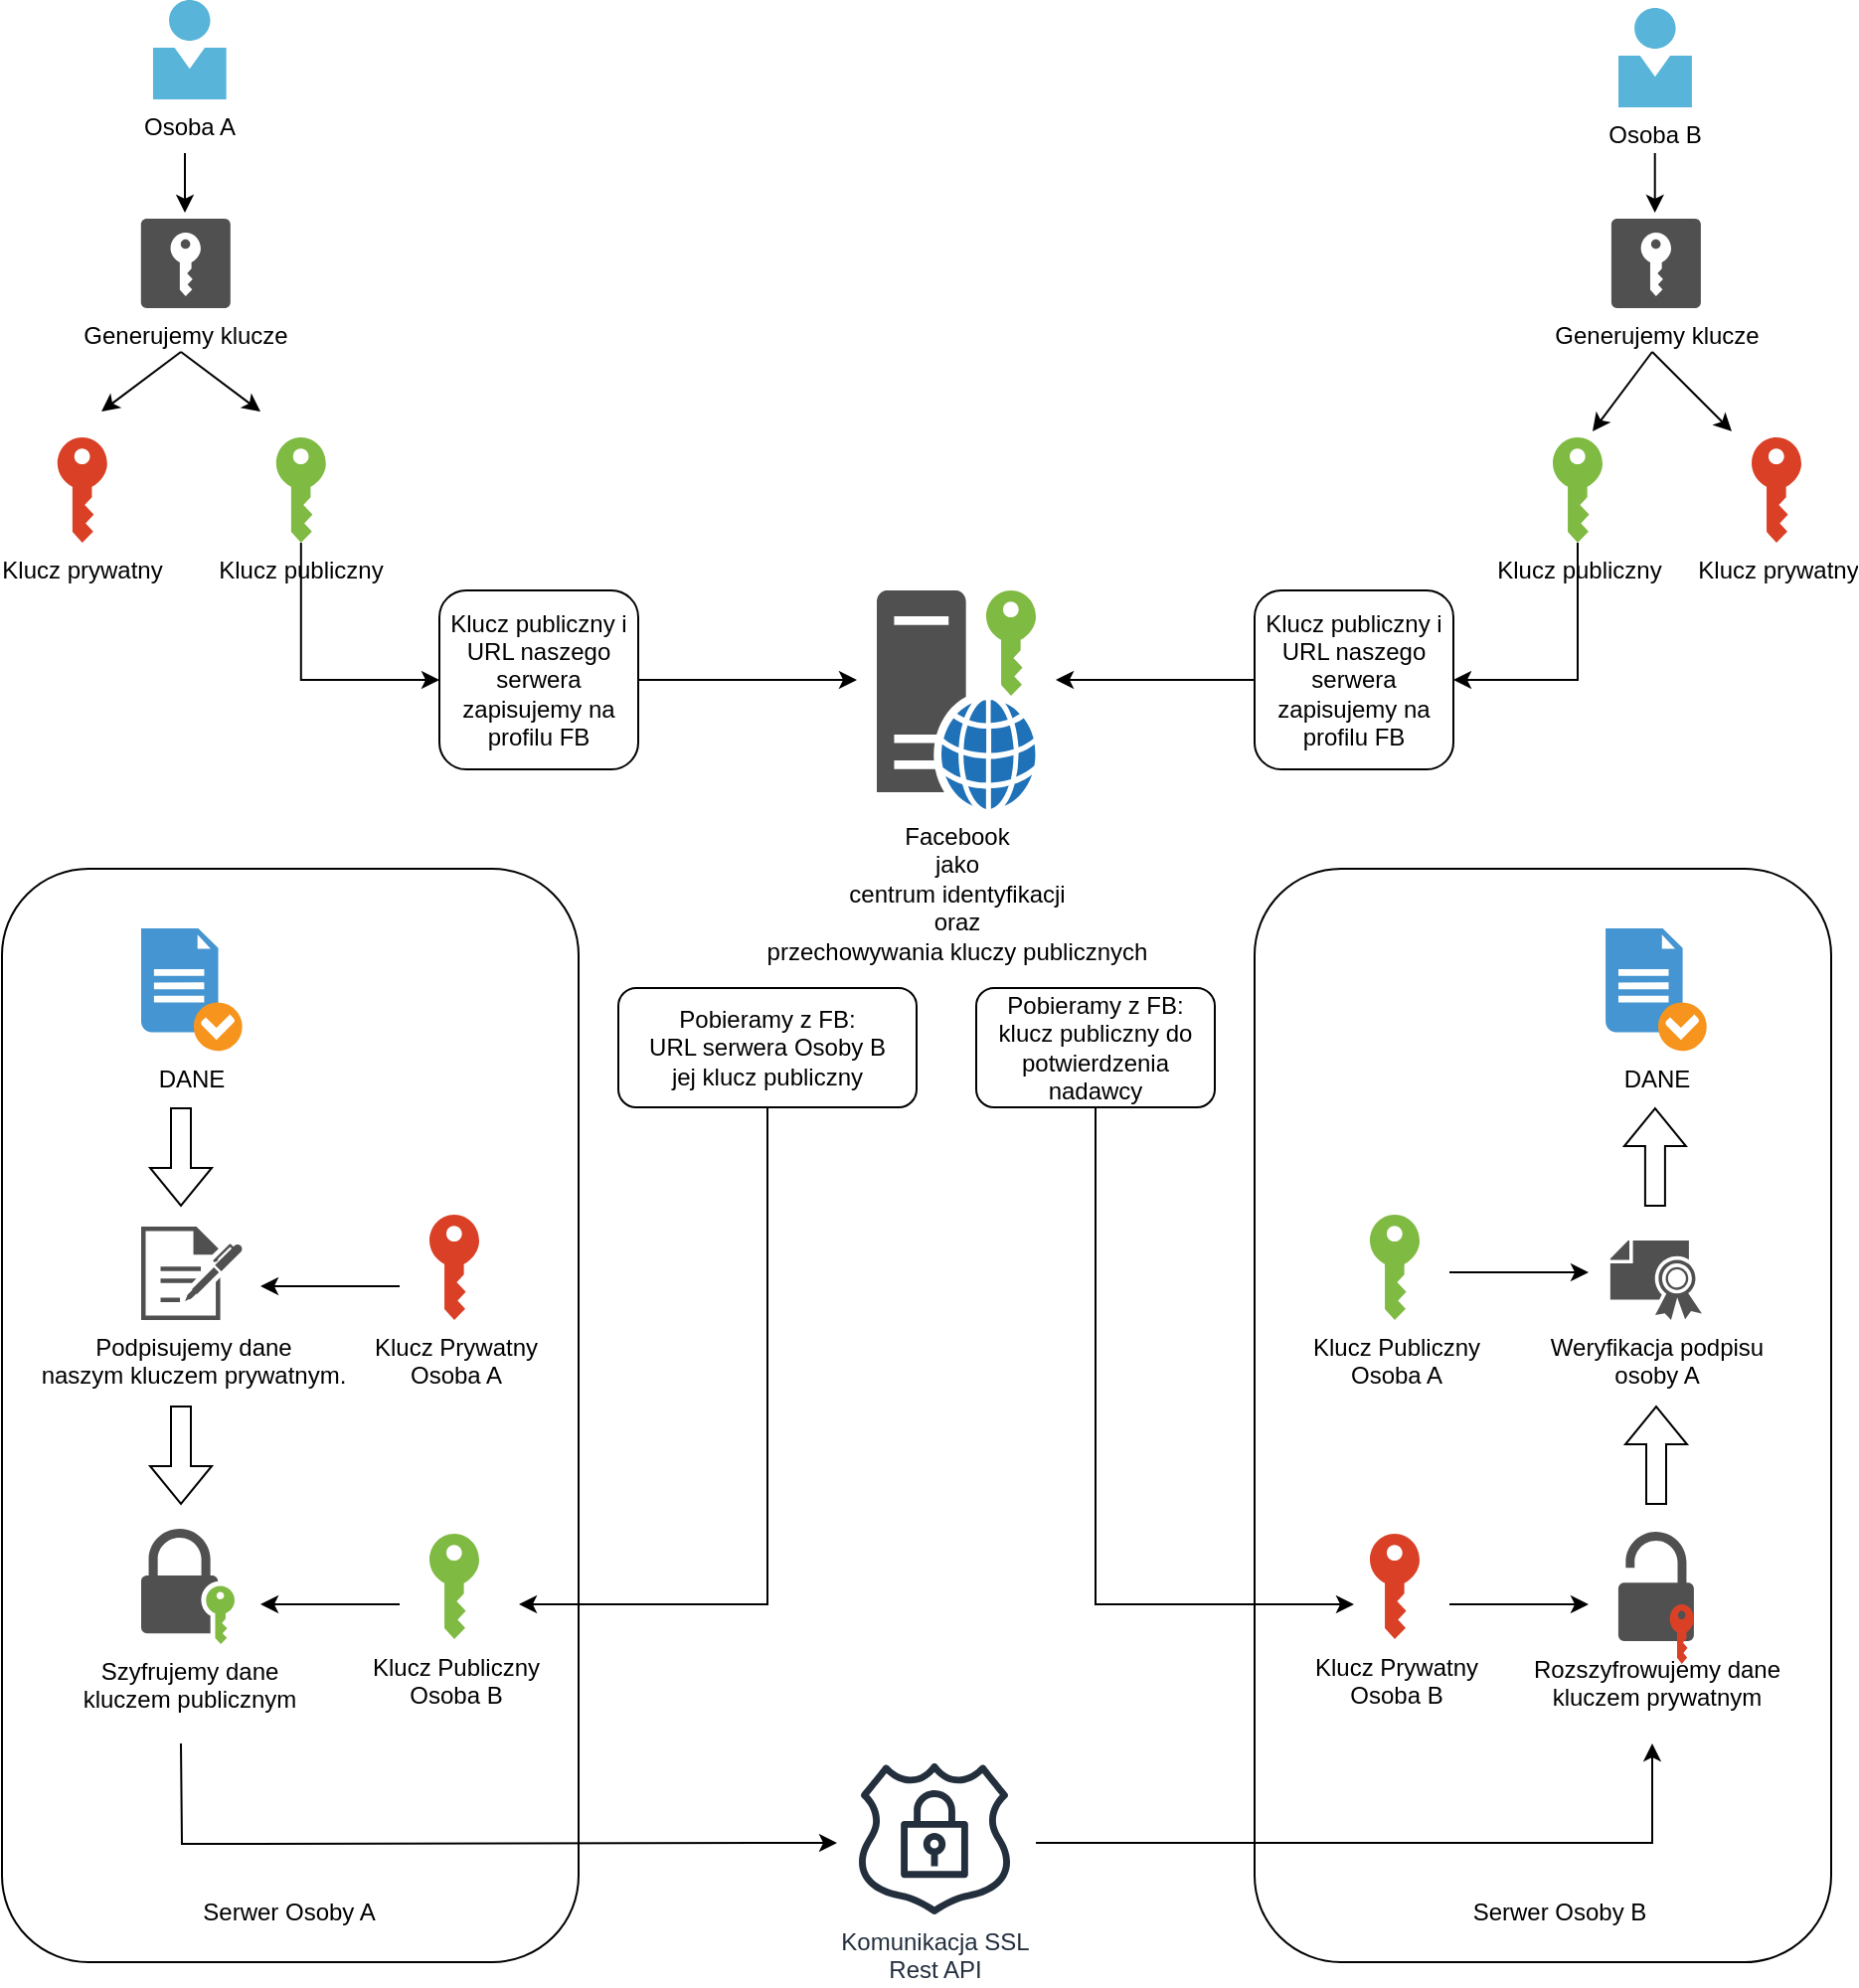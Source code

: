 <mxfile version="18.0.1" type="device"><diagram id="f4PupN4gZohqF-N0oqea" name="Strona-1"><mxGraphModel dx="2128" dy="2074" grid="1" gridSize="10" guides="1" tooltips="1" connect="1" arrows="1" fold="1" page="1" pageScale="1" pageWidth="827" pageHeight="1169" math="0" shadow="0"><root><mxCell id="0"/><mxCell id="1" parent="0"/><mxCell id="dY_87ABiJVWSjH-NJrdd-66" value="" style="rounded=1;whiteSpace=wrap;html=1;" vertex="1" parent="1"><mxGeometry x="600" y="160" width="290" height="550" as="geometry"/></mxCell><mxCell id="dY_87ABiJVWSjH-NJrdd-65" value="" style="rounded=1;whiteSpace=wrap;html=1;" vertex="1" parent="1"><mxGeometry x="-30" y="160" width="290" height="550" as="geometry"/></mxCell><mxCell id="dY_87ABiJVWSjH-NJrdd-2" value="Klucz Prywatny&lt;br&gt;Osoba A" style="sketch=0;pointerEvents=1;shadow=0;dashed=0;html=1;strokeColor=none;labelPosition=center;verticalLabelPosition=bottom;verticalAlign=top;outlineConnect=0;align=center;shape=mxgraph.office.security.key_permissions;fillColor=#DA4026;" vertex="1" parent="1"><mxGeometry x="185" y="334" width="25" height="53" as="geometry"/></mxCell><mxCell id="dY_87ABiJVWSjH-NJrdd-3" value="Klucz Prywatny&lt;br&gt;Osoba B" style="sketch=0;pointerEvents=1;shadow=0;dashed=0;html=1;strokeColor=none;labelPosition=center;verticalLabelPosition=bottom;verticalAlign=top;outlineConnect=0;align=center;shape=mxgraph.office.security.key_permissions;fillColor=#DA4026;" vertex="1" parent="1"><mxGeometry x="658" y="494.5" width="25" height="53" as="geometry"/></mxCell><mxCell id="dY_87ABiJVWSjH-NJrdd-6" value="Klucz Publiczny&lt;br&gt;Osoba B" style="sketch=0;pointerEvents=1;shadow=0;dashed=0;html=1;strokeColor=none;labelPosition=center;verticalLabelPosition=bottom;verticalAlign=top;outlineConnect=0;align=center;shape=mxgraph.office.security.key_permissions;fillColor=#7FBA42;" vertex="1" parent="1"><mxGeometry x="185" y="494.5" width="25" height="53" as="geometry"/></mxCell><mxCell id="dY_87ABiJVWSjH-NJrdd-7" value="Klucz Publiczny&lt;br&gt;Osoba A" style="sketch=0;pointerEvents=1;shadow=0;dashed=0;html=1;strokeColor=none;labelPosition=center;verticalLabelPosition=bottom;verticalAlign=top;outlineConnect=0;align=center;shape=mxgraph.office.security.key_permissions;fillColor=#7FBA42;" vertex="1" parent="1"><mxGeometry x="658" y="334" width="25" height="53" as="geometry"/></mxCell><mxCell id="dY_87ABiJVWSjH-NJrdd-8" value="DANE" style="shadow=0;dashed=0;html=1;strokeColor=none;fillColor=#4495D1;labelPosition=center;verticalLabelPosition=bottom;verticalAlign=top;align=center;outlineConnect=0;shape=mxgraph.veeam.checked_doc;" vertex="1" parent="1"><mxGeometry x="40" y="190" width="50.8" height="61.6" as="geometry"/></mxCell><mxCell id="dY_87ABiJVWSjH-NJrdd-10" value="DANE" style="shadow=0;dashed=0;html=1;strokeColor=none;fillColor=#4495D1;labelPosition=center;verticalLabelPosition=bottom;verticalAlign=top;align=center;outlineConnect=0;shape=mxgraph.veeam.checked_doc;" vertex="1" parent="1"><mxGeometry x="776.55" y="190" width="50.8" height="61.6" as="geometry"/></mxCell><mxCell id="dY_87ABiJVWSjH-NJrdd-11" value="Podpisujemy dane&lt;br&gt;naszym kluczem prywatnym." style="sketch=0;pointerEvents=1;shadow=0;dashed=0;html=1;strokeColor=none;fillColor=#505050;labelPosition=center;verticalLabelPosition=bottom;verticalAlign=top;outlineConnect=0;align=center;shape=mxgraph.office.concepts.sign_up;" vertex="1" parent="1"><mxGeometry x="40" y="340" width="51" height="47" as="geometry"/></mxCell><mxCell id="dY_87ABiJVWSjH-NJrdd-12" value="" style="endArrow=classic;html=1;rounded=0;" edge="1" parent="1"><mxGeometry width="50" height="50" relative="1" as="geometry"><mxPoint x="170" y="370" as="sourcePoint"/><mxPoint x="100" y="370" as="targetPoint"/></mxGeometry></mxCell><mxCell id="dY_87ABiJVWSjH-NJrdd-13" value="" style="shape=flexArrow;endArrow=classic;html=1;rounded=0;" edge="1" parent="1"><mxGeometry width="50" height="50" relative="1" as="geometry"><mxPoint x="60" y="280" as="sourcePoint"/><mxPoint x="60" y="330" as="targetPoint"/></mxGeometry></mxCell><mxCell id="dY_87ABiJVWSjH-NJrdd-14" value="Szyfrujemy dane&lt;br&gt;kluczem publicznym" style="sketch=0;pointerEvents=1;shadow=0;dashed=0;html=1;strokeColor=none;fillColor=#505050;labelPosition=center;verticalLabelPosition=bottom;verticalAlign=top;outlineConnect=0;align=center;shape=mxgraph.office.security.lock_with_key_security_green;" vertex="1" parent="1"><mxGeometry x="40" y="492" width="47" height="58" as="geometry"/></mxCell><mxCell id="dY_87ABiJVWSjH-NJrdd-15" value="" style="shape=flexArrow;endArrow=classic;html=1;rounded=0;" edge="1" parent="1"><mxGeometry width="50" height="50" relative="1" as="geometry"><mxPoint x="60" y="430" as="sourcePoint"/><mxPoint x="60" y="480" as="targetPoint"/></mxGeometry></mxCell><mxCell id="dY_87ABiJVWSjH-NJrdd-16" value="" style="endArrow=classic;html=1;rounded=0;" edge="1" parent="1"><mxGeometry width="50" height="50" relative="1" as="geometry"><mxPoint x="170" y="530" as="sourcePoint"/><mxPoint x="100" y="530" as="targetPoint"/></mxGeometry></mxCell><mxCell id="dY_87ABiJVWSjH-NJrdd-19" value="" style="group" vertex="1" connectable="0" parent="1"><mxGeometry x="410" y="20" width="80" height="110" as="geometry"/></mxCell><mxCell id="dY_87ABiJVWSjH-NJrdd-17" value="" style="sketch=0;pointerEvents=1;shadow=0;dashed=0;html=1;strokeColor=none;labelPosition=center;verticalLabelPosition=bottom;verticalAlign=top;outlineConnect=0;align=center;shape=mxgraph.office.security.key_permissions;fillColor=#7FBA42;" vertex="1" parent="dY_87ABiJVWSjH-NJrdd-19"><mxGeometry x="55" width="25" height="53" as="geometry"/></mxCell><mxCell id="dY_87ABiJVWSjH-NJrdd-18" value="Facebook&lt;br&gt;jako&lt;br&gt;centrum identyfikacji&lt;br&gt;oraz&lt;br&gt;przechowywania kluczy publicznych" style="sketch=0;pointerEvents=1;shadow=0;dashed=0;html=1;strokeColor=none;fillColor=#505050;labelPosition=center;verticalLabelPosition=bottom;verticalAlign=top;outlineConnect=0;align=center;shape=mxgraph.office.servers.web_server_blue;" vertex="1" parent="dY_87ABiJVWSjH-NJrdd-19"><mxGeometry width="80" height="110" as="geometry"/></mxCell><mxCell id="dY_87ABiJVWSjH-NJrdd-25" value="" style="endArrow=none;html=1;rounded=0;startArrow=classic;startFill=1;endFill=0;" edge="1" parent="1"><mxGeometry width="50" height="50" relative="1" as="geometry"><mxPoint x="768" y="530" as="sourcePoint"/><mxPoint x="698" y="530" as="targetPoint"/></mxGeometry></mxCell><mxCell id="dY_87ABiJVWSjH-NJrdd-26" value="" style="endArrow=none;html=1;rounded=0;startArrow=classic;startFill=1;endFill=0;" edge="1" parent="1"><mxGeometry width="50" height="50" relative="1" as="geometry"><mxPoint x="768" y="363" as="sourcePoint"/><mxPoint x="698" y="363" as="targetPoint"/></mxGeometry></mxCell><mxCell id="dY_87ABiJVWSjH-NJrdd-27" value="Weryfikacja podpisu&lt;br&gt;osoby A" style="sketch=0;pointerEvents=1;shadow=0;dashed=0;html=1;strokeColor=none;fillColor=#505050;labelPosition=center;verticalLabelPosition=bottom;verticalAlign=top;outlineConnect=0;align=center;shape=mxgraph.office.security.certificate;" vertex="1" parent="1"><mxGeometry x="778.92" y="347" width="46.05" height="40" as="geometry"/></mxCell><mxCell id="dY_87ABiJVWSjH-NJrdd-28" value="" style="group" vertex="1" connectable="0" parent="1"><mxGeometry x="782.95" y="493.5" width="38" height="66.5" as="geometry"/></mxCell><mxCell id="dY_87ABiJVWSjH-NJrdd-23" value="Rozszyfrowujemy dane&lt;br&gt;kluczem prywatnym" style="sketch=0;pointerEvents=1;shadow=0;dashed=0;html=1;strokeColor=none;fillColor=#505050;labelPosition=center;verticalLabelPosition=bottom;verticalAlign=top;outlineConnect=0;align=center;shape=mxgraph.office.security.lock_unprotected;" vertex="1" parent="dY_87ABiJVWSjH-NJrdd-28"><mxGeometry width="38" height="55" as="geometry"/></mxCell><mxCell id="dY_87ABiJVWSjH-NJrdd-24" value="" style="sketch=0;pointerEvents=1;shadow=0;dashed=0;html=1;strokeColor=none;labelPosition=center;verticalLabelPosition=bottom;verticalAlign=top;outlineConnect=0;align=center;shape=mxgraph.office.security.key_permissions;fillColor=#DA4026;" vertex="1" parent="dY_87ABiJVWSjH-NJrdd-28"><mxGeometry x="25.9" y="36.5" width="12.1" height="30" as="geometry"/></mxCell><mxCell id="dY_87ABiJVWSjH-NJrdd-29" value="Komunikacja SSL&lt;br&gt;Rest API" style="sketch=0;outlineConnect=0;fontColor=#232F3E;gradientColor=none;fillColor=#232F3D;strokeColor=none;dashed=0;verticalLabelPosition=bottom;verticalAlign=top;align=center;html=1;fontSize=12;fontStyle=0;aspect=fixed;pointerEvents=1;shape=mxgraph.aws4.ssl_padlock;" vertex="1" parent="1"><mxGeometry x="400" y="610" width="78" height="76" as="geometry"/></mxCell><mxCell id="dY_87ABiJVWSjH-NJrdd-31" style="edgeStyle=orthogonalEdgeStyle;rounded=0;orthogonalLoop=1;jettySize=auto;html=1;startArrow=classic;startFill=1;endArrow=none;endFill=0;" edge="1" parent="1"><mxGeometry relative="1" as="geometry"><mxPoint x="60" y="600" as="targetPoint"/><mxPoint x="390" y="650" as="sourcePoint"/></mxGeometry></mxCell><mxCell id="dY_87ABiJVWSjH-NJrdd-32" style="edgeStyle=orthogonalEdgeStyle;rounded=0;orthogonalLoop=1;jettySize=auto;html=1;startArrow=classic;startFill=1;endArrow=none;endFill=0;" edge="1" parent="1"><mxGeometry relative="1" as="geometry"><mxPoint x="490" y="650" as="targetPoint"/><mxPoint x="800" y="600" as="sourcePoint"/><Array as="points"><mxPoint x="800" y="650"/></Array></mxGeometry></mxCell><mxCell id="dY_87ABiJVWSjH-NJrdd-33" value="" style="shape=flexArrow;endArrow=classic;html=1;rounded=0;" edge="1" parent="1"><mxGeometry width="50" height="50" relative="1" as="geometry"><mxPoint x="802" y="480" as="sourcePoint"/><mxPoint x="802" y="430" as="targetPoint"/></mxGeometry></mxCell><mxCell id="dY_87ABiJVWSjH-NJrdd-35" value="" style="shape=flexArrow;endArrow=classic;html=1;rounded=0;" edge="1" parent="1"><mxGeometry width="50" height="50" relative="1" as="geometry"><mxPoint x="801.45" y="330" as="sourcePoint"/><mxPoint x="801.45" y="280" as="targetPoint"/></mxGeometry></mxCell><mxCell id="dY_87ABiJVWSjH-NJrdd-39" style="edgeStyle=orthogonalEdgeStyle;rounded=0;orthogonalLoop=1;jettySize=auto;html=1;exitX=0.5;exitY=1;exitDx=0;exitDy=0;startArrow=none;startFill=0;endArrow=classic;endFill=1;" edge="1" parent="1" source="dY_87ABiJVWSjH-NJrdd-37"><mxGeometry relative="1" as="geometry"><mxPoint x="230" y="530" as="targetPoint"/><Array as="points"><mxPoint x="355" y="530"/></Array></mxGeometry></mxCell><mxCell id="dY_87ABiJVWSjH-NJrdd-37" value="Pobieramy z FB:&lt;br&gt;URL serwera Osoby B&lt;br&gt;jej klucz publiczny" style="rounded=1;whiteSpace=wrap;html=1;" vertex="1" parent="1"><mxGeometry x="280" y="220" width="150" height="60" as="geometry"/></mxCell><mxCell id="dY_87ABiJVWSjH-NJrdd-41" style="edgeStyle=orthogonalEdgeStyle;rounded=0;orthogonalLoop=1;jettySize=auto;html=1;exitX=0.5;exitY=1;exitDx=0;exitDy=0;startArrow=none;startFill=0;endArrow=classic;endFill=1;" edge="1" parent="1" source="dY_87ABiJVWSjH-NJrdd-40"><mxGeometry relative="1" as="geometry"><mxPoint x="650" y="530" as="targetPoint"/><Array as="points"><mxPoint x="520" y="530"/></Array></mxGeometry></mxCell><mxCell id="dY_87ABiJVWSjH-NJrdd-40" value="Pobieramy z FB:&lt;br&gt;klucz publiczny do potwierdzenia nadawcy" style="rounded=1;whiteSpace=wrap;html=1;" vertex="1" parent="1"><mxGeometry x="460" y="220" width="120" height="60" as="geometry"/></mxCell><mxCell id="dY_87ABiJVWSjH-NJrdd-43" value="Osoba A" style="sketch=0;aspect=fixed;html=1;points=[];align=center;image;fontSize=12;image=img/lib/mscae/Person.svg;" vertex="1" parent="1"><mxGeometry x="45.9" y="-277" width="37" height="50" as="geometry"/></mxCell><mxCell id="dY_87ABiJVWSjH-NJrdd-44" value="Osoba B" style="sketch=0;aspect=fixed;html=1;points=[];align=center;image;fontSize=12;image=img/lib/mscae/Person.svg;" vertex="1" parent="1"><mxGeometry x="782.95" y="-273" width="37" height="50" as="geometry"/></mxCell><mxCell id="dY_87ABiJVWSjH-NJrdd-45" value="Generujemy klucze" style="sketch=0;pointerEvents=1;shadow=0;dashed=0;html=1;strokeColor=none;fillColor=#505050;labelPosition=center;verticalLabelPosition=bottom;verticalAlign=top;outlineConnect=0;align=center;shape=mxgraph.office.security.management_role;" vertex="1" parent="1"><mxGeometry x="39.9" y="-167" width="45" height="45" as="geometry"/></mxCell><mxCell id="dY_87ABiJVWSjH-NJrdd-46" value="Generujemy klucze" style="sketch=0;pointerEvents=1;shadow=0;dashed=0;html=1;strokeColor=none;fillColor=#505050;labelPosition=center;verticalLabelPosition=bottom;verticalAlign=top;outlineConnect=0;align=center;shape=mxgraph.office.security.management_role;" vertex="1" parent="1"><mxGeometry x="779.45" y="-167" width="45" height="45" as="geometry"/></mxCell><mxCell id="dY_87ABiJVWSjH-NJrdd-47" value="Klucz prywatny" style="sketch=0;pointerEvents=1;shadow=0;dashed=0;html=1;strokeColor=none;labelPosition=center;verticalLabelPosition=bottom;verticalAlign=top;outlineConnect=0;align=center;shape=mxgraph.office.security.key_permissions;fillColor=#DA4026;" vertex="1" parent="1"><mxGeometry x="-2.1" y="-57" width="25" height="53" as="geometry"/></mxCell><mxCell id="dY_87ABiJVWSjH-NJrdd-48" value="Klucz publiczny" style="sketch=0;pointerEvents=1;shadow=0;dashed=0;html=1;strokeColor=none;labelPosition=center;verticalLabelPosition=bottom;verticalAlign=top;outlineConnect=0;align=center;shape=mxgraph.office.security.key_permissions;fillColor=#7FBA42;" vertex="1" parent="1"><mxGeometry x="107.9" y="-57" width="25" height="53" as="geometry"/></mxCell><mxCell id="dY_87ABiJVWSjH-NJrdd-49" value="Klucz publiczny" style="sketch=0;pointerEvents=1;shadow=0;dashed=0;html=1;strokeColor=none;labelPosition=center;verticalLabelPosition=bottom;verticalAlign=top;outlineConnect=0;align=center;shape=mxgraph.office.security.key_permissions;fillColor=#7FBA42;" vertex="1" parent="1"><mxGeometry x="750" y="-57" width="25" height="53" as="geometry"/></mxCell><mxCell id="dY_87ABiJVWSjH-NJrdd-50" value="Klucz prywatny" style="sketch=0;pointerEvents=1;shadow=0;dashed=0;html=1;strokeColor=none;labelPosition=center;verticalLabelPosition=bottom;verticalAlign=top;outlineConnect=0;align=center;shape=mxgraph.office.security.key_permissions;fillColor=#DA4026;" vertex="1" parent="1"><mxGeometry x="850" y="-57" width="25" height="53" as="geometry"/></mxCell><mxCell id="dY_87ABiJVWSjH-NJrdd-54" style="edgeStyle=orthogonalEdgeStyle;rounded=0;orthogonalLoop=1;jettySize=auto;html=1;exitX=0;exitY=0.5;exitDx=0;exitDy=0;startArrow=classic;startFill=1;endArrow=none;endFill=0;" edge="1" parent="1" source="dY_87ABiJVWSjH-NJrdd-51" target="dY_87ABiJVWSjH-NJrdd-48"><mxGeometry relative="1" as="geometry"/></mxCell><mxCell id="dY_87ABiJVWSjH-NJrdd-57" style="edgeStyle=orthogonalEdgeStyle;rounded=0;orthogonalLoop=1;jettySize=auto;html=1;exitX=1;exitY=0.5;exitDx=0;exitDy=0;startArrow=none;startFill=0;endArrow=classic;endFill=1;" edge="1" parent="1" source="dY_87ABiJVWSjH-NJrdd-51"><mxGeometry relative="1" as="geometry"><mxPoint x="400" y="65" as="targetPoint"/></mxGeometry></mxCell><mxCell id="dY_87ABiJVWSjH-NJrdd-51" value="Klucz publiczny i URL naszego serwera zapisujemy na profilu FB" style="rounded=1;whiteSpace=wrap;html=1;" vertex="1" parent="1"><mxGeometry x="190" y="20" width="100" height="90" as="geometry"/></mxCell><mxCell id="dY_87ABiJVWSjH-NJrdd-56" style="edgeStyle=orthogonalEdgeStyle;rounded=0;orthogonalLoop=1;jettySize=auto;html=1;exitX=1;exitY=0.5;exitDx=0;exitDy=0;startArrow=classic;startFill=1;endArrow=none;endFill=0;" edge="1" parent="1" source="dY_87ABiJVWSjH-NJrdd-52" target="dY_87ABiJVWSjH-NJrdd-49"><mxGeometry relative="1" as="geometry"/></mxCell><mxCell id="dY_87ABiJVWSjH-NJrdd-58" style="edgeStyle=orthogonalEdgeStyle;rounded=0;orthogonalLoop=1;jettySize=auto;html=1;exitX=0;exitY=0.5;exitDx=0;exitDy=0;startArrow=none;startFill=0;endArrow=classic;endFill=1;" edge="1" parent="1" source="dY_87ABiJVWSjH-NJrdd-52"><mxGeometry relative="1" as="geometry"><mxPoint x="500" y="65" as="targetPoint"/></mxGeometry></mxCell><mxCell id="dY_87ABiJVWSjH-NJrdd-52" value="Klucz publiczny i URL naszego serwera zapisujemy na profilu FB" style="rounded=1;whiteSpace=wrap;html=1;" vertex="1" parent="1"><mxGeometry x="600" y="20" width="100" height="90" as="geometry"/></mxCell><mxCell id="dY_87ABiJVWSjH-NJrdd-59" value="" style="endArrow=classic;html=1;rounded=0;" edge="1" parent="1"><mxGeometry width="50" height="50" relative="1" as="geometry"><mxPoint x="62" y="-200" as="sourcePoint"/><mxPoint x="62" y="-170" as="targetPoint"/></mxGeometry></mxCell><mxCell id="dY_87ABiJVWSjH-NJrdd-60" value="" style="endArrow=classic;html=1;rounded=0;" edge="1" parent="1"><mxGeometry width="50" height="50" relative="1" as="geometry"><mxPoint x="801.36" y="-200" as="sourcePoint"/><mxPoint x="801.36" y="-170" as="targetPoint"/></mxGeometry></mxCell><mxCell id="dY_87ABiJVWSjH-NJrdd-61" value="" style="endArrow=classic;html=1;rounded=0;" edge="1" parent="1"><mxGeometry width="50" height="50" relative="1" as="geometry"><mxPoint x="60" y="-100" as="sourcePoint"/><mxPoint x="20" y="-70" as="targetPoint"/></mxGeometry></mxCell><mxCell id="dY_87ABiJVWSjH-NJrdd-62" value="" style="endArrow=classic;html=1;rounded=0;" edge="1" parent="1"><mxGeometry width="50" height="50" relative="1" as="geometry"><mxPoint x="60" y="-100" as="sourcePoint"/><mxPoint x="100" y="-70" as="targetPoint"/></mxGeometry></mxCell><mxCell id="dY_87ABiJVWSjH-NJrdd-63" value="" style="endArrow=classic;html=1;rounded=0;" edge="1" parent="1"><mxGeometry width="50" height="50" relative="1" as="geometry"><mxPoint x="800" y="-100" as="sourcePoint"/><mxPoint x="770" y="-60" as="targetPoint"/></mxGeometry></mxCell><mxCell id="dY_87ABiJVWSjH-NJrdd-64" value="" style="endArrow=classic;html=1;rounded=0;" edge="1" parent="1"><mxGeometry width="50" height="50" relative="1" as="geometry"><mxPoint x="800" y="-100" as="sourcePoint"/><mxPoint x="840" y="-60" as="targetPoint"/></mxGeometry></mxCell><mxCell id="dY_87ABiJVWSjH-NJrdd-67" value="Serwer Osoby A" style="text;html=1;strokeColor=none;fillColor=none;align=center;verticalAlign=middle;whiteSpace=wrap;rounded=0;" vertex="1" parent="1"><mxGeometry x="61.45" y="670" width="107.1" height="30" as="geometry"/></mxCell><mxCell id="dY_87ABiJVWSjH-NJrdd-68" value="Serwer Osoby B" style="text;html=1;strokeColor=none;fillColor=none;align=center;verticalAlign=middle;whiteSpace=wrap;rounded=0;" vertex="1" parent="1"><mxGeometry x="700" y="670" width="107.1" height="30" as="geometry"/></mxCell></root></mxGraphModel></diagram></mxfile>